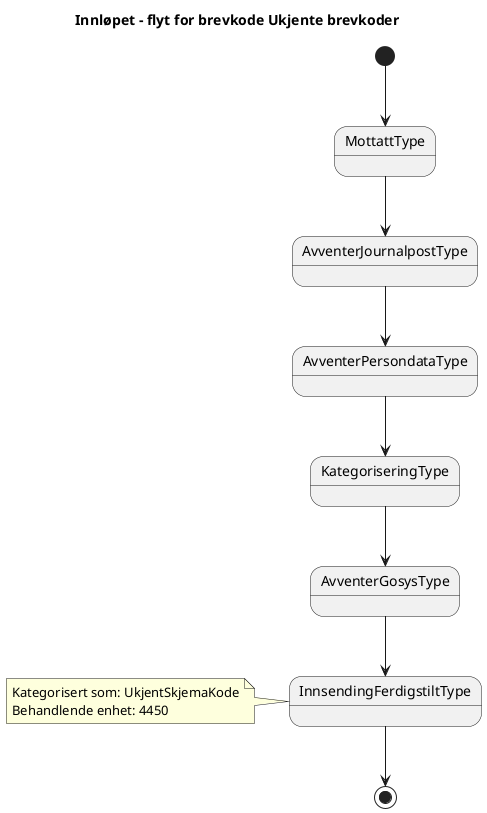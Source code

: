 @startuml
title 
Innløpet – flyt for brevkode Ukjente brevkoder
end title           
[*]-->MottattType
MottattType --> AvventerJournalpostType
AvventerJournalpostType --> AvventerPersondataType
AvventerPersondataType --> KategoriseringType
KategoriseringType --> AvventerGosysType
AvventerGosysType --> InnsendingFerdigstiltType
InnsendingFerdigstiltType--> [*]
note left of InnsendingFerdigstiltType
Kategorisert som: UkjentSkjemaKode
Behandlende enhet: 4450  
end note
@enduml